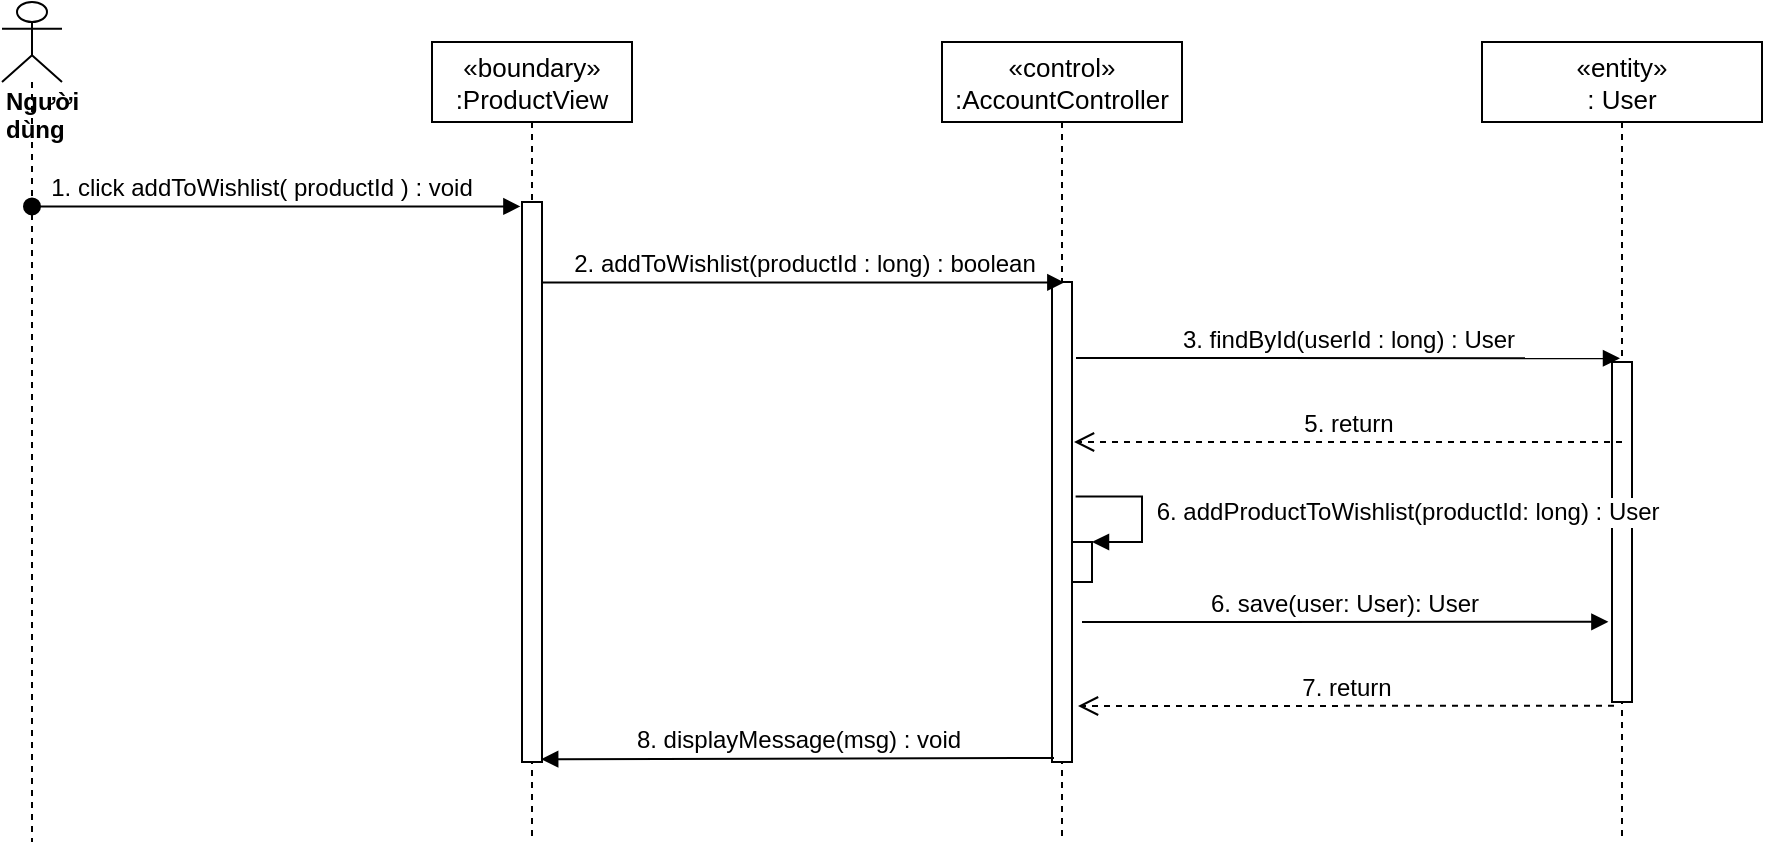 <mxfile version="14.8.2" type="device"><diagram id="C5RBs43oDa-KdzZeNtuy" name="Page-1"><mxGraphModel dx="1038" dy="521" grid="1" gridSize="10" guides="1" tooltips="1" connect="1" arrows="1" fold="1" page="1" pageScale="1" pageWidth="827" pageHeight="1169" math="0" shadow="0"><root><mxCell id="WIyWlLk6GJQsqaUBKTNV-0"/><mxCell id="WIyWlLk6GJQsqaUBKTNV-1" parent="WIyWlLk6GJQsqaUBKTNV-0"/><mxCell id="Y16akIQgOgXssCz7ZS-G-0" value="«boundary»&#10;:ProductView" style="shape=umlLifeline;perimeter=lifelinePerimeter;container=1;collapsible=0;recursiveResize=0;rounded=0;shadow=0;strokeWidth=1;fontSize=13;" parent="WIyWlLk6GJQsqaUBKTNV-1" vertex="1"><mxGeometry x="325" y="80" width="100" height="400" as="geometry"/></mxCell><mxCell id="Y16akIQgOgXssCz7ZS-G-1" value="" style="points=[];perimeter=orthogonalPerimeter;rounded=0;shadow=0;strokeWidth=1;" parent="Y16akIQgOgXssCz7ZS-G-0" vertex="1"><mxGeometry x="45" y="80" width="10" height="280" as="geometry"/></mxCell><mxCell id="Y16akIQgOgXssCz7ZS-G-3" value="«control»&#10;:AccountController" style="shape=umlLifeline;perimeter=lifelinePerimeter;container=1;collapsible=0;recursiveResize=0;rounded=0;shadow=0;strokeWidth=1;fontSize=13;" parent="WIyWlLk6GJQsqaUBKTNV-1" vertex="1"><mxGeometry x="580" y="80" width="120" height="400" as="geometry"/></mxCell><mxCell id="Y16akIQgOgXssCz7ZS-G-4" value="" style="points=[];perimeter=orthogonalPerimeter;rounded=0;shadow=0;strokeWidth=1;" parent="Y16akIQgOgXssCz7ZS-G-3" vertex="1"><mxGeometry x="55" y="120" width="10" height="240" as="geometry"/></mxCell><mxCell id="Y16akIQgOgXssCz7ZS-G-5" value="&lt;div&gt;&lt;b&gt;Người dùng&lt;/b&gt;&lt;/div&gt;" style="shape=umlLifeline;participant=umlActor;perimeter=lifelinePerimeter;whiteSpace=wrap;html=1;container=1;collapsible=0;recursiveResize=0;verticalAlign=top;spacingTop=36;outlineConnect=0;align=left;" parent="WIyWlLk6GJQsqaUBKTNV-1" vertex="1"><mxGeometry x="110" y="60" width="30" height="420" as="geometry"/></mxCell><mxCell id="Y16akIQgOgXssCz7ZS-G-6" value="1. click addToWishlist( productId ) : void" style="verticalAlign=bottom;startArrow=oval;endArrow=block;startSize=8;shadow=0;strokeWidth=1;entryX=-0.08;entryY=0.008;entryDx=0;entryDy=0;entryPerimeter=0;fontSize=12;" parent="WIyWlLk6GJQsqaUBKTNV-1" source="Y16akIQgOgXssCz7ZS-G-5" target="Y16akIQgOgXssCz7ZS-G-1" edge="1"><mxGeometry x="-0.06" relative="1" as="geometry"><mxPoint x="100" y="170" as="sourcePoint"/><mxPoint as="offset"/></mxGeometry></mxCell><mxCell id="Y16akIQgOgXssCz7ZS-G-9" value="&lt;font style=&quot;font-size: 12px&quot;&gt;2. addToWishlist(productId : long) : boolean&lt;/font&gt;" style="html=1;verticalAlign=bottom;endArrow=block;entryX=0.617;entryY=0.001;entryDx=0;entryDy=0;entryPerimeter=0;" parent="WIyWlLk6GJQsqaUBKTNV-1" source="Y16akIQgOgXssCz7ZS-G-1" target="Y16akIQgOgXssCz7ZS-G-4" edge="1"><mxGeometry width="80" relative="1" as="geometry"><mxPoint x="320" y="248" as="sourcePoint"/><mxPoint x="500" y="210" as="targetPoint"/></mxGeometry></mxCell><mxCell id="Y16akIQgOgXssCz7ZS-G-13" value="«entity»&#10;: User" style="shape=umlLifeline;perimeter=lifelinePerimeter;container=1;collapsible=0;recursiveResize=0;rounded=0;shadow=0;strokeWidth=1;fontSize=13;" parent="WIyWlLk6GJQsqaUBKTNV-1" vertex="1"><mxGeometry x="850" y="80" width="140" height="400" as="geometry"/></mxCell><mxCell id="Y16akIQgOgXssCz7ZS-G-14" value="" style="points=[];perimeter=orthogonalPerimeter;rounded=0;shadow=0;strokeWidth=1;" parent="Y16akIQgOgXssCz7ZS-G-13" vertex="1"><mxGeometry x="65" y="160" width="10" height="170" as="geometry"/></mxCell><mxCell id="Y16akIQgOgXssCz7ZS-G-15" value="&lt;font style=&quot;font-size: 12px&quot;&gt;6. save(user: User): User&lt;/font&gt;" style="html=1;verticalAlign=bottom;endArrow=block;entryX=-0.18;entryY=0.764;entryDx=0;entryDy=0;entryPerimeter=0;" parent="WIyWlLk6GJQsqaUBKTNV-1" target="Y16akIQgOgXssCz7ZS-G-14" edge="1"><mxGeometry width="80" relative="1" as="geometry"><mxPoint x="650" y="370" as="sourcePoint"/><mxPoint x="900" y="370" as="targetPoint"/></mxGeometry></mxCell><mxCell id="Y16akIQgOgXssCz7ZS-G-16" value="&lt;font style=&quot;font-size: 12px&quot;&gt;7. return&lt;/font&gt;" style="html=1;verticalAlign=bottom;endArrow=open;dashed=1;endSize=8;exitX=0.1;exitY=1.011;exitDx=0;exitDy=0;exitPerimeter=0;" parent="WIyWlLk6GJQsqaUBKTNV-1" source="Y16akIQgOgXssCz7ZS-G-14" edge="1"><mxGeometry relative="1" as="geometry"><mxPoint x="1120" y="329" as="sourcePoint"/><mxPoint x="648" y="412" as="targetPoint"/></mxGeometry></mxCell><mxCell id="Y16akIQgOgXssCz7ZS-G-17" value="&lt;font style=&quot;font-size: 12px&quot;&gt;3. findById(userId : long) : User&lt;/font&gt;" style="html=1;verticalAlign=bottom;endArrow=block;entryX=0.4;entryY=-0.011;entryDx=0;entryDy=0;entryPerimeter=0;" parent="WIyWlLk6GJQsqaUBKTNV-1" target="Y16akIQgOgXssCz7ZS-G-14" edge="1"><mxGeometry width="80" relative="1" as="geometry"><mxPoint x="647" y="238" as="sourcePoint"/><mxPoint x="870" y="240" as="targetPoint"/></mxGeometry></mxCell><mxCell id="Y16akIQgOgXssCz7ZS-G-18" value="&lt;font style=&quot;font-size: 12px&quot;&gt;5. return&lt;/font&gt;" style="html=1;verticalAlign=bottom;endArrow=open;dashed=1;endSize=8;exitX=0.5;exitY=0.235;exitDx=0;exitDy=0;exitPerimeter=0;" parent="WIyWlLk6GJQsqaUBKTNV-1" source="Y16akIQgOgXssCz7ZS-G-14" edge="1"><mxGeometry relative="1" as="geometry"><mxPoint x="870" y="280" as="sourcePoint"/><mxPoint x="646" y="280" as="targetPoint"/></mxGeometry></mxCell><mxCell id="Y16akIQgOgXssCz7ZS-G-21" value="" style="html=1;points=[];perimeter=orthogonalPerimeter;" parent="WIyWlLk6GJQsqaUBKTNV-1" vertex="1"><mxGeometry x="645" y="330" width="10" height="20" as="geometry"/></mxCell><mxCell id="Y16akIQgOgXssCz7ZS-G-22" value="&lt;font style=&quot;font-size: 12px&quot;&gt;&amp;nbsp;6. addProductToWishlist(productId: long) : User&lt;/font&gt;" style="edgeStyle=orthogonalEdgeStyle;html=1;align=left;spacingLeft=2;endArrow=block;rounded=0;entryX=1;entryY=0;exitX=1.18;exitY=0.447;exitDx=0;exitDy=0;exitPerimeter=0;" parent="WIyWlLk6GJQsqaUBKTNV-1" source="Y16akIQgOgXssCz7ZS-G-4" target="Y16akIQgOgXssCz7ZS-G-21" edge="1"><mxGeometry relative="1" as="geometry"><mxPoint x="944" y="279.94" as="sourcePoint"/><Array as="points"><mxPoint x="680" y="307"/><mxPoint x="680" y="330"/></Array></mxGeometry></mxCell><mxCell id="7FsC7hUSI_ZSHJNQjYqR-0" value="&lt;span style=&quot;font-size: 12px&quot;&gt;8. displayMessage(msg) : void&lt;/span&gt;" style="html=1;verticalAlign=bottom;endArrow=block;entryX=0.96;entryY=0.995;entryDx=0;entryDy=0;entryPerimeter=0;" edge="1" parent="WIyWlLk6GJQsqaUBKTNV-1" target="Y16akIQgOgXssCz7ZS-G-1"><mxGeometry width="80" relative="1" as="geometry"><mxPoint x="636" y="438" as="sourcePoint"/><mxPoint x="570" y="270" as="targetPoint"/></mxGeometry></mxCell></root></mxGraphModel></diagram></mxfile>